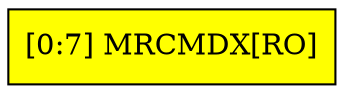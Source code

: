 digraph MRCMDX{
node [shape = "record" 
 style="filled" ];
node0 [ label = "[0:7] MRCMDX[RO]"
 fillcolor = "yellow"];
}